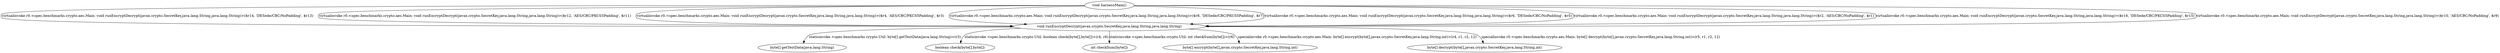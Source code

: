 digraph g {
2[label="byte[] getTestData(java.lang.String)"]
5[label="boolean check(byte[],byte[])"]
6[label="int checkSum(byte[])"]
0[label="void harnessMain()"]
3[label="byte[] encrypt(byte[],javax.crypto.SecretKey,java.lang.String,int)"]
4[label="byte[] decrypt(byte[],javax.crypto.SecretKey,java.lang.String,int)"]
1[label="void runEncryptDecrypt(javax.crypto.SecretKey,java.lang.String,java.lang.String)"]
0->1[label="virtualinvoke r0.<spec.benchmarks.crypto.aes.Main: void runEncryptDecrypt(javax.crypto.SecretKey,java.lang.String,java.lang.String)>($r14, 'DESede/CBC/NoPadding', $r13)"]
0->1[label="virtualinvoke r0.<spec.benchmarks.crypto.aes.Main: void runEncryptDecrypt(javax.crypto.SecretKey,java.lang.String,java.lang.String)>($r12, 'AES/CBC/PKCS5Padding', $r11)"]
0->1[label="virtualinvoke r0.<spec.benchmarks.crypto.aes.Main: void runEncryptDecrypt(javax.crypto.SecretKey,java.lang.String,java.lang.String)>($r4, 'AES/CBC/PKCS5Padding', $r3)"]
0->1[label="virtualinvoke r0.<spec.benchmarks.crypto.aes.Main: void runEncryptDecrypt(javax.crypto.SecretKey,java.lang.String,java.lang.String)>($r8, 'DESede/CBC/PKCS5Padding', $r7)"]
0->1[label="virtualinvoke r0.<spec.benchmarks.crypto.aes.Main: void runEncryptDecrypt(javax.crypto.SecretKey,java.lang.String,java.lang.String)>($r6, 'DESede/CBC/NoPadding', $r5)"]
0->1[label="virtualinvoke r0.<spec.benchmarks.crypto.aes.Main: void runEncryptDecrypt(javax.crypto.SecretKey,java.lang.String,java.lang.String)>($r2, 'AES/CBC/NoPadding', $r1)"]
0->1[label="virtualinvoke r0.<spec.benchmarks.crypto.aes.Main: void runEncryptDecrypt(javax.crypto.SecretKey,java.lang.String,java.lang.String)>($r16, 'DESede/CBC/PKCS5Padding', $r15)"]
0->1[label="virtualinvoke r0.<spec.benchmarks.crypto.aes.Main: void runEncryptDecrypt(javax.crypto.SecretKey,java.lang.String,java.lang.String)>($r10, 'AES/CBC/NoPadding', $r9)"]
1->2[label="staticinvoke <spec.benchmarks.crypto.Util: byte[] getTestData(java.lang.String)>(r3)"]
1->3[label="specialinvoke r0.<spec.benchmarks.crypto.aes.Main: byte[] encrypt(byte[],javax.crypto.SecretKey,java.lang.String,int)>(r4, r1, r2, 12)"]
1->4[label="specialinvoke r0.<spec.benchmarks.crypto.aes.Main: byte[] decrypt(byte[],javax.crypto.SecretKey,java.lang.String,int)>(r5, r1, r2, 12)"]
1->5[label="staticinvoke <spec.benchmarks.crypto.Util: boolean check(byte[],byte[])>(r4, r6)"]
1->6[label="staticinvoke <spec.benchmarks.crypto.Util: int checkSum(byte[])>(r6)"]
}